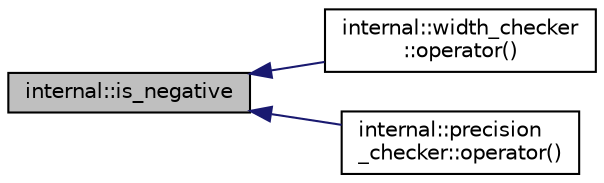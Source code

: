digraph "internal::is_negative"
{
  edge [fontname="Helvetica",fontsize="10",labelfontname="Helvetica",labelfontsize="10"];
  node [fontname="Helvetica",fontsize="10",shape=record];
  rankdir="LR";
  Node1 [label="internal::is_negative",height=0.2,width=0.4,color="black", fillcolor="grey75", style="filled" fontcolor="black"];
  Node1 -> Node2 [dir="back",color="midnightblue",fontsize="10",style="solid",fontname="Helvetica"];
  Node2 [label="internal::width_checker\l::operator()",height=0.2,width=0.4,color="black", fillcolor="white", style="filled",URL="$classinternal_1_1width__checker.html#a7906905e5fdcd699c26173ab5414966b"];
  Node1 -> Node3 [dir="back",color="midnightblue",fontsize="10",style="solid",fontname="Helvetica"];
  Node3 [label="internal::precision\l_checker::operator()",height=0.2,width=0.4,color="black", fillcolor="white", style="filled",URL="$classinternal_1_1precision__checker.html#ad5ac2c580c15344414742fe04bdf33da"];
}
